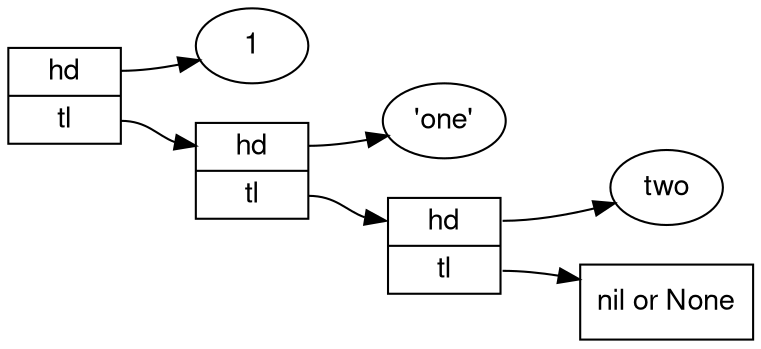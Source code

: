// Shows the structure of a list in memory
digraph list {
    graph[rankdir="LR"];
    node[fontname="Helvetica,Arial,sans-serif"];
    edge[fontname="Helvetica,Arial,sans-serif"];

    node0[shape=record, label="<f0> hd |<f1> tl "];
    node0hd[label="1"];
    node1[shape=record, label="<f0> hd |<f1> tl "];
    node1hd[label="'one'"];
    node2[shape=record, label="<f0> hd |<f1> tl "];
    node2hd[label="two"];
    nil[shape=record][label="nil or None"];

    node0:f1 -> node1:f0
    node1:f1 -> node2:f0
    node2:f1 -> nil

    node0:f0 -> node0hd;
    node1:f0 -> node1hd;
    node2:f0 -> node2hd;
}
